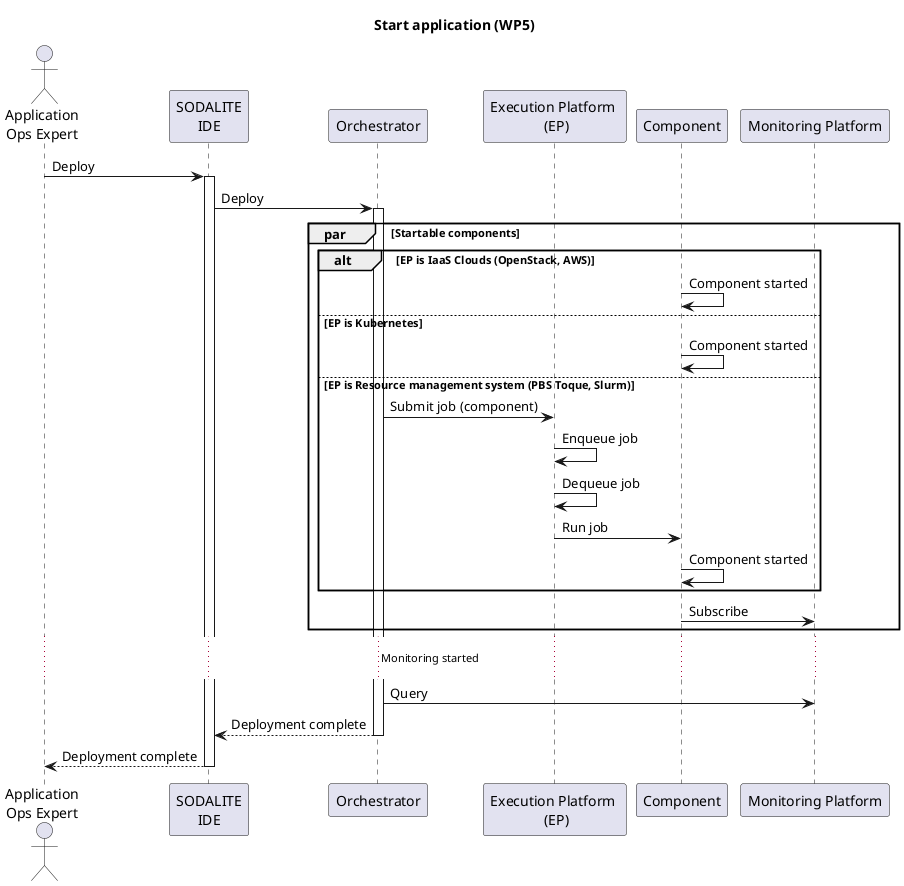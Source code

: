 @startuml

title Start application (WP5)

actor "Application\nOps Expert" as ops
participant "SODALITE\nIDE" as ide
participant  Orchestrator as orch
participant "Execution Platform \n (EP)" as res
participant "Component" as lre
participant "Monitoring Platform" as mon

ops->ide: Deploy
activate ide
ide->orch: Deploy
activate orch

par Startable components
  alt EP is IaaS Clouds (OpenStack, AWS)
    lre->lre: Component started
  else EP is Kubernetes
    lre->lre: Component started
  else  EP is Resource management system (PBS Toque, Slurm)
    orch->res: Submit job (component)
    res->res: Enqueue job
    res->res: Dequeue job 
    res->lre: Run job
    lre->lre: Component started
  end
  lre->mon: Subscribe
end

...Monitoring started...
orch->mon: Query

orch-->ide: Deployment complete
deactivate orch
ide-->ops: Deployment complete
deactivate ide

@enduml
